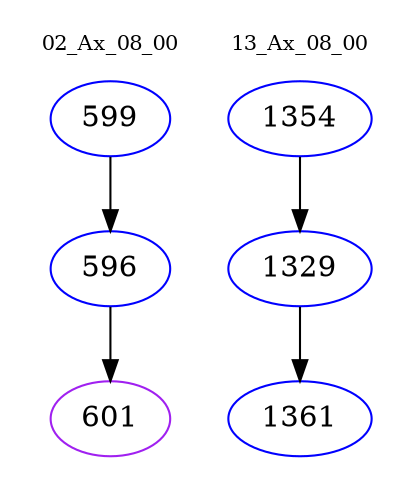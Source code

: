 digraph{
subgraph cluster_0 {
color = white
label = "02_Ax_08_00";
fontsize=10;
T0_599 [label="599", color="blue"]
T0_599 -> T0_596 [color="black"]
T0_596 [label="596", color="blue"]
T0_596 -> T0_601 [color="black"]
T0_601 [label="601", color="purple"]
}
subgraph cluster_1 {
color = white
label = "13_Ax_08_00";
fontsize=10;
T1_1354 [label="1354", color="blue"]
T1_1354 -> T1_1329 [color="black"]
T1_1329 [label="1329", color="blue"]
T1_1329 -> T1_1361 [color="black"]
T1_1361 [label="1361", color="blue"]
}
}
